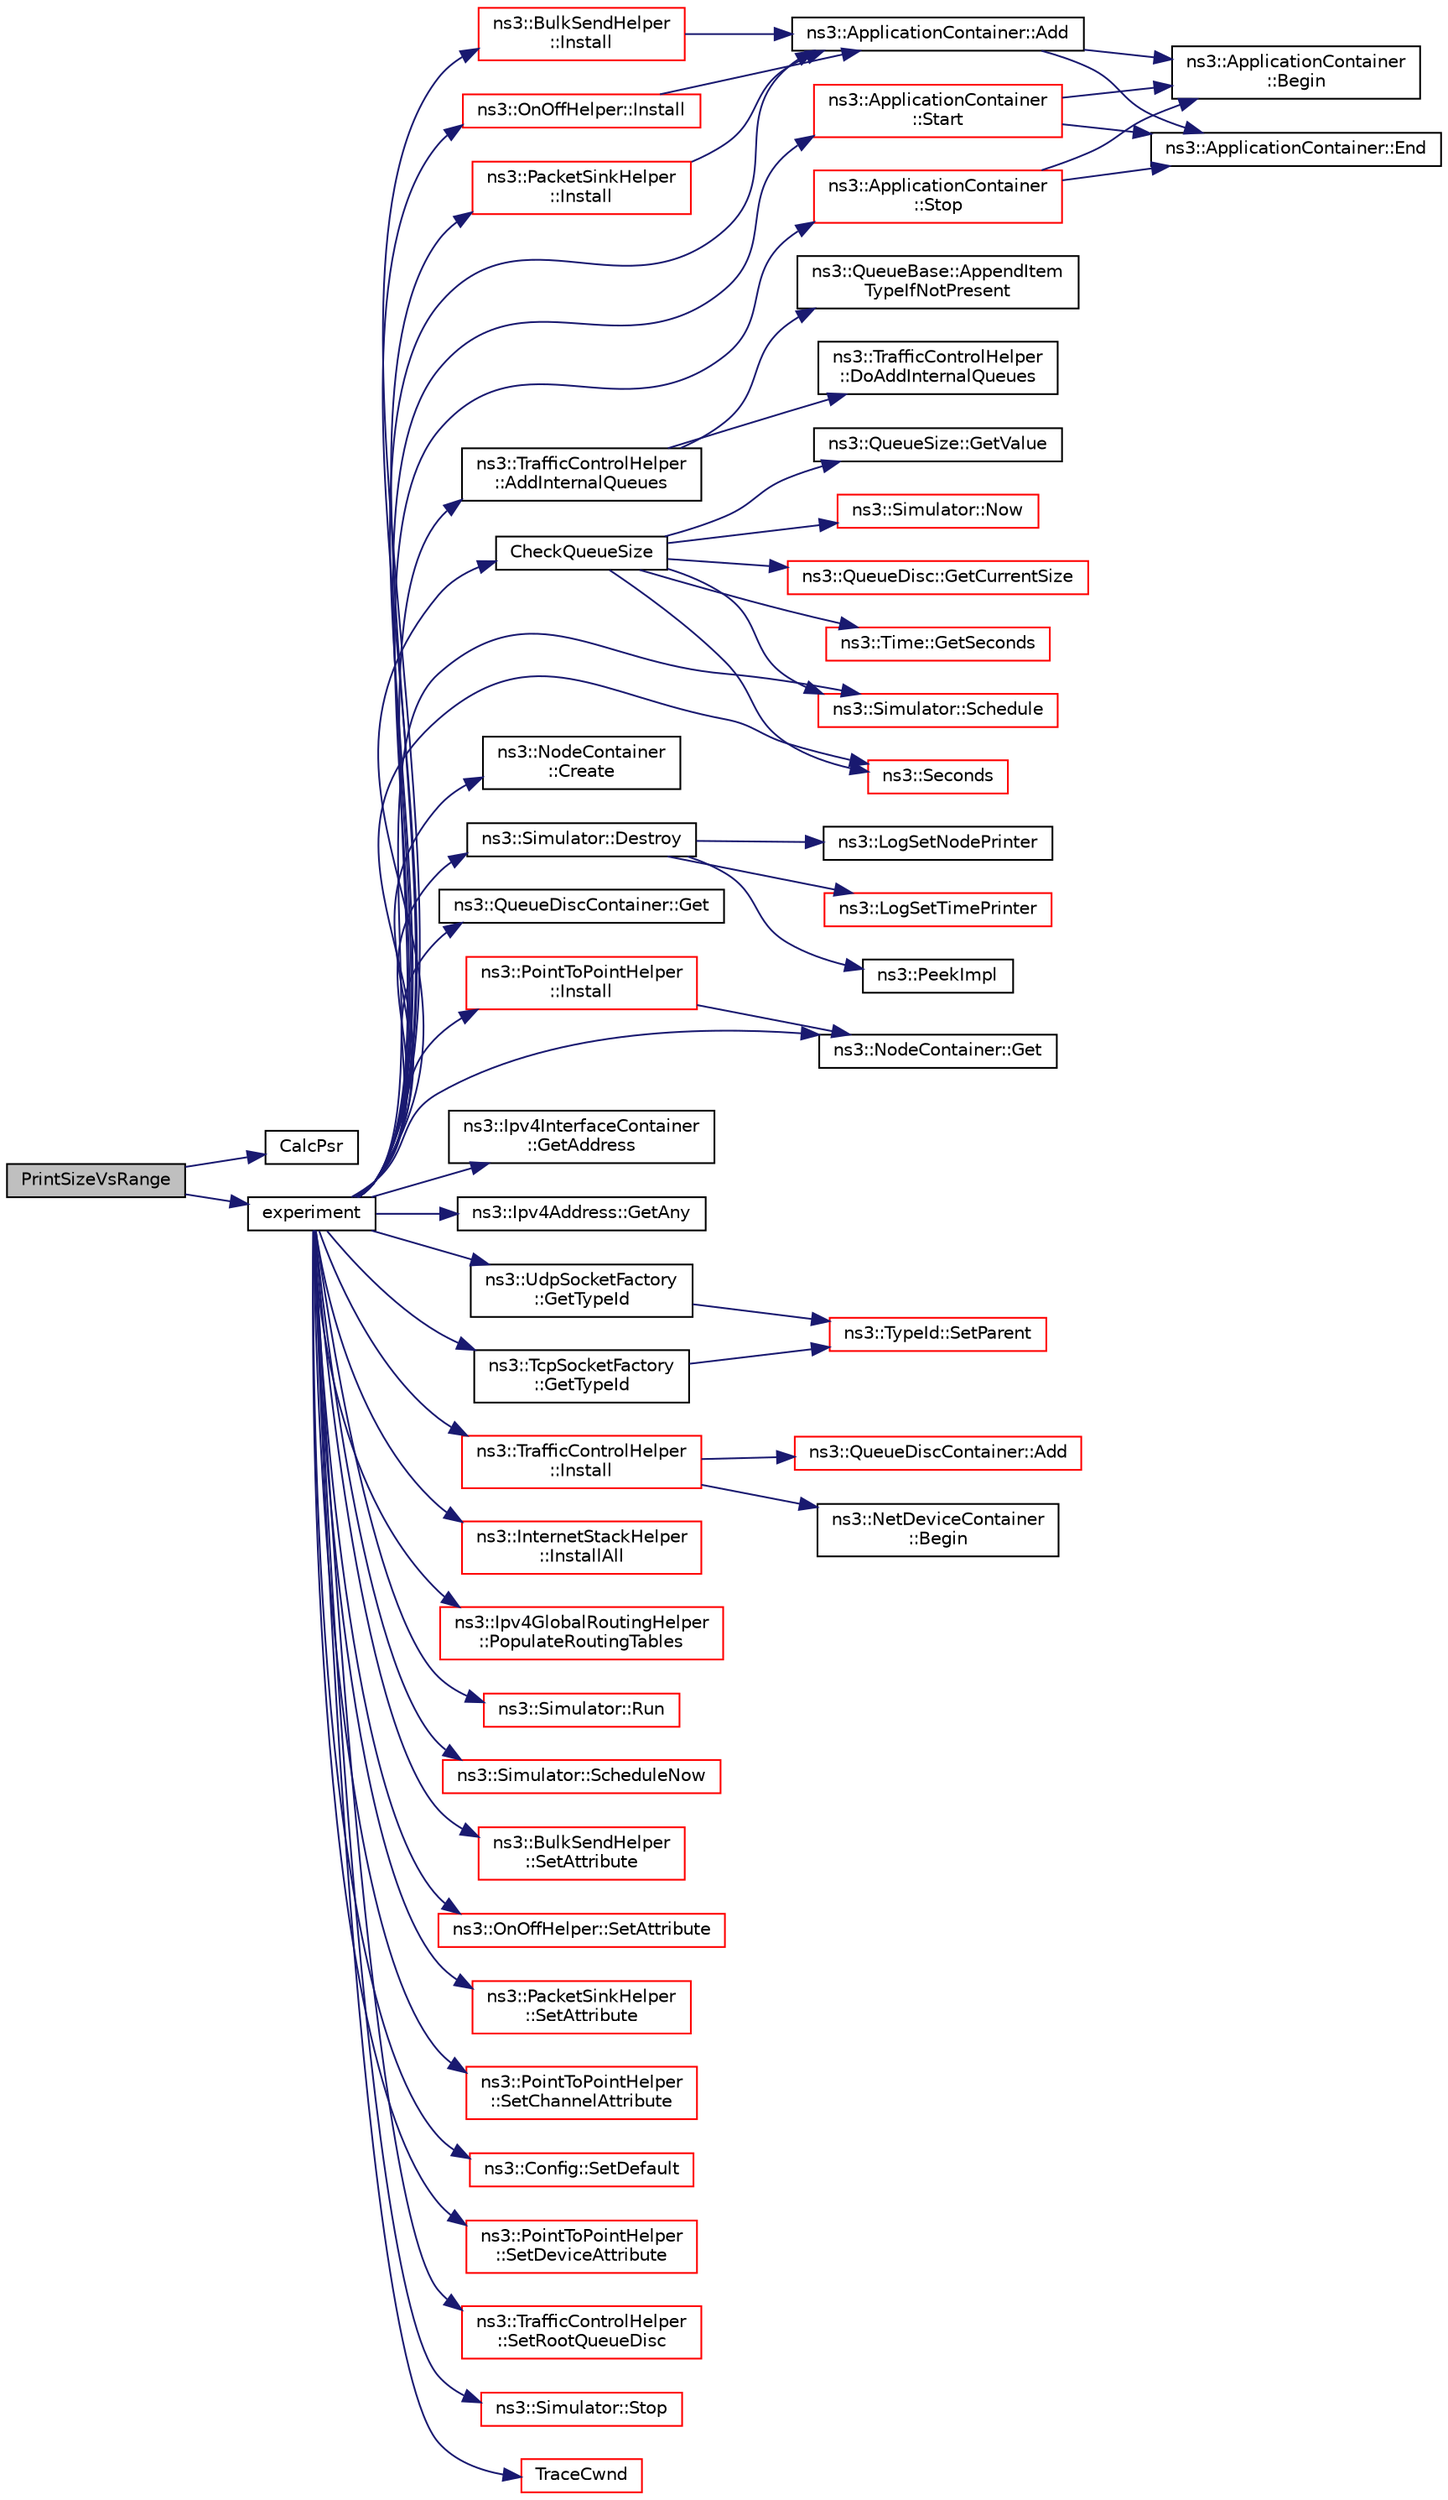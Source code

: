 digraph "PrintSizeVsRange"
{
 // LATEX_PDF_SIZE
  edge [fontname="Helvetica",fontsize="10",labelfontname="Helvetica",labelfontsize="10"];
  node [fontname="Helvetica",fontsize="10",shape=record];
  rankdir="LR";
  Node1 [label="PrintSizeVsRange",height=0.2,width=0.4,color="black", fillcolor="grey75", style="filled", fontcolor="black",tooltip=" "];
  Node1 -> Node2 [color="midnightblue",fontsize="10",style="solid",fontname="Helvetica"];
  Node2 [label="CalcPsr",height=0.2,width=0.4,color="black", fillcolor="white", style="filled",URL="$wifi-phy-test_8cc.html#a90b8a55ba4147ccdea2d6387caf9f032",tooltip=" "];
  Node1 -> Node3 [color="midnightblue",fontsize="10",style="solid",fontname="Helvetica"];
  Node3 [label="experiment",height=0.2,width=0.4,color="black", fillcolor="white", style="filled",URL="$cobalt-vs-codel_8cc.html#a6397b590e75a0f7841fcfa02a2ea7611",tooltip=" "];
  Node3 -> Node4 [color="midnightblue",fontsize="10",style="solid",fontname="Helvetica"];
  Node4 [label="ns3::ApplicationContainer::Add",height=0.2,width=0.4,color="black", fillcolor="white", style="filled",URL="$classns3_1_1_application_container.html#ad09ab1a1ad5849d518d5f4c262e38152",tooltip="Append the contents of another ApplicationContainer to the end of this container."];
  Node4 -> Node5 [color="midnightblue",fontsize="10",style="solid",fontname="Helvetica"];
  Node5 [label="ns3::ApplicationContainer\l::Begin",height=0.2,width=0.4,color="black", fillcolor="white", style="filled",URL="$classns3_1_1_application_container.html#a52964e0173d98e9d9dd9e8c4fc4f5ff7",tooltip="Get an iterator which refers to the first Application in the container."];
  Node4 -> Node6 [color="midnightblue",fontsize="10",style="solid",fontname="Helvetica"];
  Node6 [label="ns3::ApplicationContainer::End",height=0.2,width=0.4,color="black", fillcolor="white", style="filled",URL="$classns3_1_1_application_container.html#a9f1d05b1b8993ef668438ed5eadd7354",tooltip="Get an iterator which indicates past-the-last Application in the container."];
  Node3 -> Node7 [color="midnightblue",fontsize="10",style="solid",fontname="Helvetica"];
  Node7 [label="ns3::TrafficControlHelper\l::AddInternalQueues",height=0.2,width=0.4,color="black", fillcolor="white", style="filled",URL="$classns3_1_1_traffic_control_helper.html#ab66b78748c0e05098d10fc0d1b6e19bb",tooltip="Helper function used to add the given number of internal queues (of the given type and with the given..."];
  Node7 -> Node8 [color="midnightblue",fontsize="10",style="solid",fontname="Helvetica"];
  Node8 [label="ns3::QueueBase::AppendItem\lTypeIfNotPresent",height=0.2,width=0.4,color="black", fillcolor="white", style="filled",URL="$classns3_1_1_queue_base.html#a7b85284de63a5642e623f32d096dbcd9",tooltip="Append the item type to the provided type ID if the latter does not end with '>'."];
  Node7 -> Node9 [color="midnightblue",fontsize="10",style="solid",fontname="Helvetica"];
  Node9 [label="ns3::TrafficControlHelper\l::DoAddInternalQueues",height=0.2,width=0.4,color="black", fillcolor="white", style="filled",URL="$classns3_1_1_traffic_control_helper.html#a3ffbb4b6fe4b0f7759bf878ec80aa414",tooltip="Actual implementation of the AddInternalQueues method."];
  Node3 -> Node10 [color="midnightblue",fontsize="10",style="solid",fontname="Helvetica"];
  Node10 [label="CheckQueueSize",height=0.2,width=0.4,color="black", fillcolor="white", style="filled",URL="$cobalt-vs-codel_8cc.html#a2db2ab2d8e19895b6a751c4713c67df6",tooltip=" "];
  Node10 -> Node11 [color="midnightblue",fontsize="10",style="solid",fontname="Helvetica"];
  Node11 [label="ns3::QueueDisc::GetCurrentSize",height=0.2,width=0.4,color="red", fillcolor="white", style="filled",URL="$classns3_1_1_queue_disc.html#a0b121e62752208f83a5cb2b5124b5822",tooltip="Get the current size of the queue disc in bytes, if operating in bytes mode, or packets,..."];
  Node10 -> Node17 [color="midnightblue",fontsize="10",style="solid",fontname="Helvetica"];
  Node17 [label="ns3::Time::GetSeconds",height=0.2,width=0.4,color="red", fillcolor="white", style="filled",URL="$classns3_1_1_time.html#a27cb7c22324e0447740929b024dbeb66",tooltip="Get an approximation of the time stored in this instance in the indicated unit."];
  Node10 -> Node31 [color="midnightblue",fontsize="10",style="solid",fontname="Helvetica"];
  Node31 [label="ns3::QueueSize::GetValue",height=0.2,width=0.4,color="black", fillcolor="white", style="filled",URL="$classns3_1_1_queue_size.html#aeda8ff9a290b06b028064beb7ef0a44a",tooltip="Get the underlying value."];
  Node10 -> Node32 [color="midnightblue",fontsize="10",style="solid",fontname="Helvetica"];
  Node32 [label="ns3::Simulator::Now",height=0.2,width=0.4,color="red", fillcolor="white", style="filled",URL="$classns3_1_1_simulator.html#ac3178fa975b419f7875e7105be122800",tooltip="Return the current simulation virtual time."];
  Node10 -> Node83 [color="midnightblue",fontsize="10",style="solid",fontname="Helvetica"];
  Node83 [label="ns3::Simulator::Schedule",height=0.2,width=0.4,color="red", fillcolor="white", style="filled",URL="$classns3_1_1_simulator.html#a3da7d28335c8ac0e3e86781f766df241",tooltip="Schedule an event to expire after delay."];
  Node10 -> Node95 [color="midnightblue",fontsize="10",style="solid",fontname="Helvetica"];
  Node95 [label="ns3::Seconds",height=0.2,width=0.4,color="red", fillcolor="white", style="filled",URL="$group__timecivil.html#ga33c34b816f8ff6628e33d5c8e9713b9e",tooltip="Construct a Time in the indicated unit."];
  Node3 -> Node96 [color="midnightblue",fontsize="10",style="solid",fontname="Helvetica"];
  Node96 [label="ns3::NodeContainer\l::Create",height=0.2,width=0.4,color="black", fillcolor="white", style="filled",URL="$classns3_1_1_node_container.html#a787f059e2813e8b951cc6914d11dfe69",tooltip="Create n nodes and append pointers to them to the end of this NodeContainer."];
  Node3 -> Node97 [color="midnightblue",fontsize="10",style="solid",fontname="Helvetica"];
  Node97 [label="ns3::Simulator::Destroy",height=0.2,width=0.4,color="black", fillcolor="white", style="filled",URL="$classns3_1_1_simulator.html#a2a056e59a6623225df0957eda0ee8252",tooltip="Execute the events scheduled with ScheduleDestroy()."];
  Node97 -> Node74 [color="midnightblue",fontsize="10",style="solid",fontname="Helvetica"];
  Node74 [label="ns3::LogSetNodePrinter",height=0.2,width=0.4,color="black", fillcolor="white", style="filled",URL="$namespacens3.html#aebac73305345f2e2803fdeb102a7705e",tooltip="Set the LogNodePrinter function to be used to prepend log messages with the node id."];
  Node97 -> Node75 [color="midnightblue",fontsize="10",style="solid",fontname="Helvetica"];
  Node75 [label="ns3::LogSetTimePrinter",height=0.2,width=0.4,color="red", fillcolor="white", style="filled",URL="$namespacens3.html#a46cd76678f7da29799d1b41994e12ec1",tooltip="Set the TimePrinter function to be used to prepend log messages with the simulation time."];
  Node97 -> Node80 [color="midnightblue",fontsize="10",style="solid",fontname="Helvetica"];
  Node80 [label="ns3::PeekImpl",height=0.2,width=0.4,color="black", fillcolor="white", style="filled",URL="$group__simulator.html#ga233c5c38de117e4e4a5a9cd168694792",tooltip="Get the static SimulatorImpl instance."];
  Node3 -> Node98 [color="midnightblue",fontsize="10",style="solid",fontname="Helvetica"];
  Node98 [label="ns3::QueueDiscContainer::Get",height=0.2,width=0.4,color="black", fillcolor="white", style="filled",URL="$classns3_1_1_queue_disc_container.html#ac328a1da08d2df230fca81bd81d7caac",tooltip="Get the Ptr<QueueDisc> stored in this container at a given index."];
  Node3 -> Node99 [color="midnightblue",fontsize="10",style="solid",fontname="Helvetica"];
  Node99 [label="ns3::NodeContainer::Get",height=0.2,width=0.4,color="black", fillcolor="white", style="filled",URL="$classns3_1_1_node_container.html#aff885e5a6b02ca4a27f5725de647d96e",tooltip="Get the Ptr<Node> stored in this container at a given index."];
  Node3 -> Node100 [color="midnightblue",fontsize="10",style="solid",fontname="Helvetica"];
  Node100 [label="ns3::Ipv4InterfaceContainer\l::GetAddress",height=0.2,width=0.4,color="black", fillcolor="white", style="filled",URL="$classns3_1_1_ipv4_interface_container.html#ae708067c27bd8019edd3c0311ff150b3",tooltip=" "];
  Node3 -> Node101 [color="midnightblue",fontsize="10",style="solid",fontname="Helvetica"];
  Node101 [label="ns3::Ipv4Address::GetAny",height=0.2,width=0.4,color="black", fillcolor="white", style="filled",URL="$classns3_1_1_ipv4_address.html#a7a39b330c8e701183a411d5779fca1a4",tooltip=" "];
  Node3 -> Node102 [color="midnightblue",fontsize="10",style="solid",fontname="Helvetica"];
  Node102 [label="ns3::TcpSocketFactory\l::GetTypeId",height=0.2,width=0.4,color="black", fillcolor="white", style="filled",URL="$classns3_1_1_tcp_socket_factory.html#a29c295f0b282f52d7c903768f80607b0",tooltip="Get the type ID."];
  Node102 -> Node55 [color="midnightblue",fontsize="10",style="solid",fontname="Helvetica"];
  Node55 [label="ns3::TypeId::SetParent",height=0.2,width=0.4,color="red", fillcolor="white", style="filled",URL="$classns3_1_1_type_id.html#abaaca67ab7d2471067e7c275df0f7309",tooltip="Set the parent TypeId."];
  Node3 -> Node103 [color="midnightblue",fontsize="10",style="solid",fontname="Helvetica"];
  Node103 [label="ns3::UdpSocketFactory\l::GetTypeId",height=0.2,width=0.4,color="black", fillcolor="white", style="filled",URL="$classns3_1_1_udp_socket_factory.html#ad5b47e944de8861e3dc2b6de1ccbdf5b",tooltip="Get the type ID."];
  Node103 -> Node55 [color="midnightblue",fontsize="10",style="solid",fontname="Helvetica"];
  Node3 -> Node104 [color="midnightblue",fontsize="10",style="solid",fontname="Helvetica"];
  Node104 [label="ns3::TrafficControlHelper\l::Install",height=0.2,width=0.4,color="red", fillcolor="white", style="filled",URL="$classns3_1_1_traffic_control_helper.html#a0aa6a8e2fbb1c196589e16f48c99f0b9",tooltip=" "];
  Node104 -> Node105 [color="midnightblue",fontsize="10",style="solid",fontname="Helvetica"];
  Node105 [label="ns3::QueueDiscContainer::Add",height=0.2,width=0.4,color="red", fillcolor="white", style="filled",URL="$classns3_1_1_queue_disc_container.html#a0520ac277a87beaeda5608dd8bfd37a4",tooltip="Append the contents of another QueueDiscContainer to the end of this container."];
  Node104 -> Node108 [color="midnightblue",fontsize="10",style="solid",fontname="Helvetica"];
  Node108 [label="ns3::NetDeviceContainer\l::Begin",height=0.2,width=0.4,color="black", fillcolor="white", style="filled",URL="$classns3_1_1_net_device_container.html#a4ddc336af319061f5b61c515f0453242",tooltip="Get an iterator which refers to the first NetDevice in the container."];
  Node3 -> Node110 [color="midnightblue",fontsize="10",style="solid",fontname="Helvetica"];
  Node110 [label="ns3::PointToPointHelper\l::Install",height=0.2,width=0.4,color="red", fillcolor="white", style="filled",URL="$classns3_1_1_point_to_point_helper.html#ab9162fea3e88722666fed1106df1f9ec",tooltip=" "];
  Node110 -> Node99 [color="midnightblue",fontsize="10",style="solid",fontname="Helvetica"];
  Node3 -> Node112 [color="midnightblue",fontsize="10",style="solid",fontname="Helvetica"];
  Node112 [label="ns3::BulkSendHelper\l::Install",height=0.2,width=0.4,color="red", fillcolor="white", style="filled",URL="$classns3_1_1_bulk_send_helper.html#afc9241b5e57a619cb2d408bdcac50f3a",tooltip="Install an ns3::BulkSendApplication on each node of the input container configured with all the attri..."];
  Node112 -> Node4 [color="midnightblue",fontsize="10",style="solid",fontname="Helvetica"];
  Node3 -> Node122 [color="midnightblue",fontsize="10",style="solid",fontname="Helvetica"];
  Node122 [label="ns3::OnOffHelper::Install",height=0.2,width=0.4,color="red", fillcolor="white", style="filled",URL="$classns3_1_1_on_off_helper.html#a87cc5963ff591c4ba397ba4439ea39d7",tooltip="Install an ns3::OnOffApplication on each node of the input container configured with all the attribut..."];
  Node122 -> Node4 [color="midnightblue",fontsize="10",style="solid",fontname="Helvetica"];
  Node3 -> Node124 [color="midnightblue",fontsize="10",style="solid",fontname="Helvetica"];
  Node124 [label="ns3::PacketSinkHelper\l::Install",height=0.2,width=0.4,color="red", fillcolor="white", style="filled",URL="$classns3_1_1_packet_sink_helper.html#a0808437e17663beb7c6a4a082d458115",tooltip="Install an ns3::PacketSinkApplication on each node of the input container configured with all the att..."];
  Node124 -> Node4 [color="midnightblue",fontsize="10",style="solid",fontname="Helvetica"];
  Node3 -> Node126 [color="midnightblue",fontsize="10",style="solid",fontname="Helvetica"];
  Node126 [label="ns3::InternetStackHelper\l::InstallAll",height=0.2,width=0.4,color="red", fillcolor="white", style="filled",URL="$classns3_1_1_internet_stack_helper.html#a5f49d0c5e715bea85d06bbca640b1ef4",tooltip="Aggregate IPv4, IPv6, UDP, and TCP stacks to all nodes in the simulation."];
  Node3 -> Node142 [color="midnightblue",fontsize="10",style="solid",fontname="Helvetica"];
  Node142 [label="ns3::Ipv4GlobalRoutingHelper\l::PopulateRoutingTables",height=0.2,width=0.4,color="red", fillcolor="white", style="filled",URL="$classns3_1_1_ipv4_global_routing_helper.html#a540c7339880774ff18a459238ef5a7b2",tooltip="Build a routing database and initialize the routing tables of the nodes in the simulation."];
  Node3 -> Node146 [color="midnightblue",fontsize="10",style="solid",fontname="Helvetica"];
  Node146 [label="ns3::Simulator::Run",height=0.2,width=0.4,color="red", fillcolor="white", style="filled",URL="$classns3_1_1_simulator.html#a84be982e6d03b62c3dc3303c75a9b909",tooltip="Run the simulation."];
  Node3 -> Node83 [color="midnightblue",fontsize="10",style="solid",fontname="Helvetica"];
  Node3 -> Node149 [color="midnightblue",fontsize="10",style="solid",fontname="Helvetica"];
  Node149 [label="ns3::Simulator::ScheduleNow",height=0.2,width=0.4,color="red", fillcolor="white", style="filled",URL="$classns3_1_1_simulator.html#ab8a8b58feaa12f531175df5fd355c362",tooltip="Schedule an event to expire Now."];
  Node3 -> Node95 [color="midnightblue",fontsize="10",style="solid",fontname="Helvetica"];
  Node3 -> Node152 [color="midnightblue",fontsize="10",style="solid",fontname="Helvetica"];
  Node152 [label="ns3::BulkSendHelper\l::SetAttribute",height=0.2,width=0.4,color="red", fillcolor="white", style="filled",URL="$classns3_1_1_bulk_send_helper.html#a18d20e1c180046edd5ee03c67d15c1bf",tooltip="Helper function used to set the underlying application attributes, not the socket attributes."];
  Node3 -> Node159 [color="midnightblue",fontsize="10",style="solid",fontname="Helvetica"];
  Node159 [label="ns3::OnOffHelper::SetAttribute",height=0.2,width=0.4,color="red", fillcolor="white", style="filled",URL="$classns3_1_1_on_off_helper.html#a9f29b8db5fd9afa3075a74f48d30d914",tooltip="Helper function used to set the underlying application attributes."];
  Node3 -> Node160 [color="midnightblue",fontsize="10",style="solid",fontname="Helvetica"];
  Node160 [label="ns3::PacketSinkHelper\l::SetAttribute",height=0.2,width=0.4,color="red", fillcolor="white", style="filled",URL="$classns3_1_1_packet_sink_helper.html#a04bcaf17a17c89aa1d58062a8cb92cfa",tooltip="Helper function used to set the underlying application attributes."];
  Node3 -> Node161 [color="midnightblue",fontsize="10",style="solid",fontname="Helvetica"];
  Node161 [label="ns3::PointToPointHelper\l::SetChannelAttribute",height=0.2,width=0.4,color="red", fillcolor="white", style="filled",URL="$classns3_1_1_point_to_point_helper.html#a6b5317fd17fb61e5a53f8d66a90b63b9",tooltip="Set an attribute value to be propagated to each Channel created by the helper."];
  Node3 -> Node162 [color="midnightblue",fontsize="10",style="solid",fontname="Helvetica"];
  Node162 [label="ns3::Config::SetDefault",height=0.2,width=0.4,color="red", fillcolor="white", style="filled",URL="$group__config.html#ga2e7882df849d8ba4aaad31c934c40c06",tooltip=" "];
  Node3 -> Node168 [color="midnightblue",fontsize="10",style="solid",fontname="Helvetica"];
  Node168 [label="ns3::PointToPointHelper\l::SetDeviceAttribute",height=0.2,width=0.4,color="red", fillcolor="white", style="filled",URL="$classns3_1_1_point_to_point_helper.html#a4577f5ab8c387e5528af2e0fbab1152e",tooltip="Set an attribute value to be propagated to each NetDevice created by the helper."];
  Node3 -> Node169 [color="midnightblue",fontsize="10",style="solid",fontname="Helvetica"];
  Node169 [label="ns3::TrafficControlHelper\l::SetRootQueueDisc",height=0.2,width=0.4,color="red", fillcolor="white", style="filled",URL="$classns3_1_1_traffic_control_helper.html#a2f79cb734ce27742d37c381700cbb7ba",tooltip="Helper function used to set a root queue disc of the given type and with the given attributes."];
  Node3 -> Node171 [color="midnightblue",fontsize="10",style="solid",fontname="Helvetica"];
  Node171 [label="ns3::ApplicationContainer\l::Start",height=0.2,width=0.4,color="red", fillcolor="white", style="filled",URL="$classns3_1_1_application_container.html#a8eff87926507020bbe3e1390358a54a7",tooltip="Arrange for all of the Applications in this container to Start() at the Time given as a parameter."];
  Node171 -> Node5 [color="midnightblue",fontsize="10",style="solid",fontname="Helvetica"];
  Node171 -> Node6 [color="midnightblue",fontsize="10",style="solid",fontname="Helvetica"];
  Node3 -> Node176 [color="midnightblue",fontsize="10",style="solid",fontname="Helvetica"];
  Node176 [label="ns3::ApplicationContainer\l::Stop",height=0.2,width=0.4,color="red", fillcolor="white", style="filled",URL="$classns3_1_1_application_container.html#adfc52f9aa4020c8714679b00bbb9ddb3",tooltip="Arrange for all of the Applications in this container to Stop() at the Time given as a parameter."];
  Node176 -> Node5 [color="midnightblue",fontsize="10",style="solid",fontname="Helvetica"];
  Node176 -> Node6 [color="midnightblue",fontsize="10",style="solid",fontname="Helvetica"];
  Node3 -> Node178 [color="midnightblue",fontsize="10",style="solid",fontname="Helvetica"];
  Node178 [label="ns3::Simulator::Stop",height=0.2,width=0.4,color="red", fillcolor="white", style="filled",URL="$classns3_1_1_simulator.html#a2335ba5b62e9066e893fecb21b7f6afd",tooltip="Tell the Simulator the calling event should be the last one executed."];
  Node3 -> Node180 [color="midnightblue",fontsize="10",style="solid",fontname="Helvetica"];
  Node180 [label="TraceCwnd",height=0.2,width=0.4,color="red", fillcolor="white", style="filled",URL="$cobalt-vs-codel_8cc.html#aa3e5c614754f54d0f1332a1002170bf5",tooltip=" "];
}
